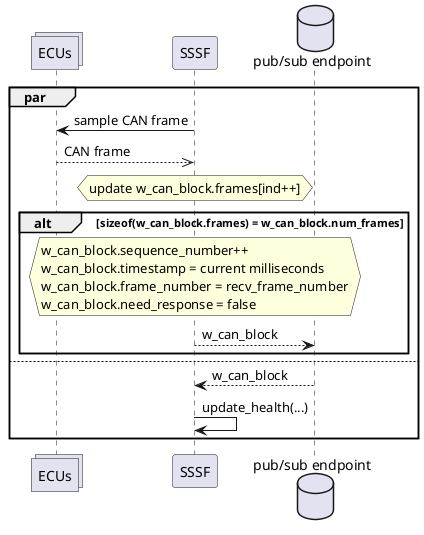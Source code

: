 @startuml
collections ECUs
participant SSSF
database "pub/sub endpoint" as pbs
par
ECUs <- SSSF : sample CAN frame
ECUs -->> SSSF: CAN frame
hnote over SSSF
update w_can_block.frames[ind++]
' if receieved frame ID in crititcal
endhnote
alt sizeof(w_can_block.frames) = w_can_block.num_frames
hnote over SSSF
w_can_block.sequence_number++
w_can_block.timestamp = current milliseconds
w_can_block.frame_number = recv_frame_number
w_can_block.need_response = false
endnote
SSSF --> pbs: w_can_block
end
else
SSSF <-- pbs: w_can_block
SSSF -> SSSF: update_health(...)
hnote over SSSF
endhnote 
end
@enduml